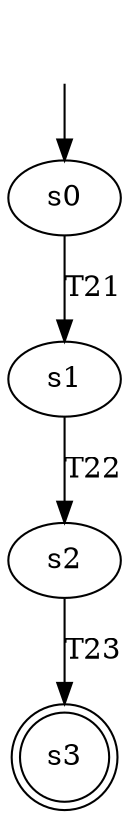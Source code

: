 digraph "MT2B" {
s0 [label=s0];
s1 [label=s1];
s2 [label=s2];
s3 [label=s3, shape=doublecircle];
s0 -> s1 [label="T21"];
s1 -> s2 [label="T22"];
s2 -> s3 [label="T23"];


__start0 [label="", shape=none];
__start0 -> s0  [label=""];
}
